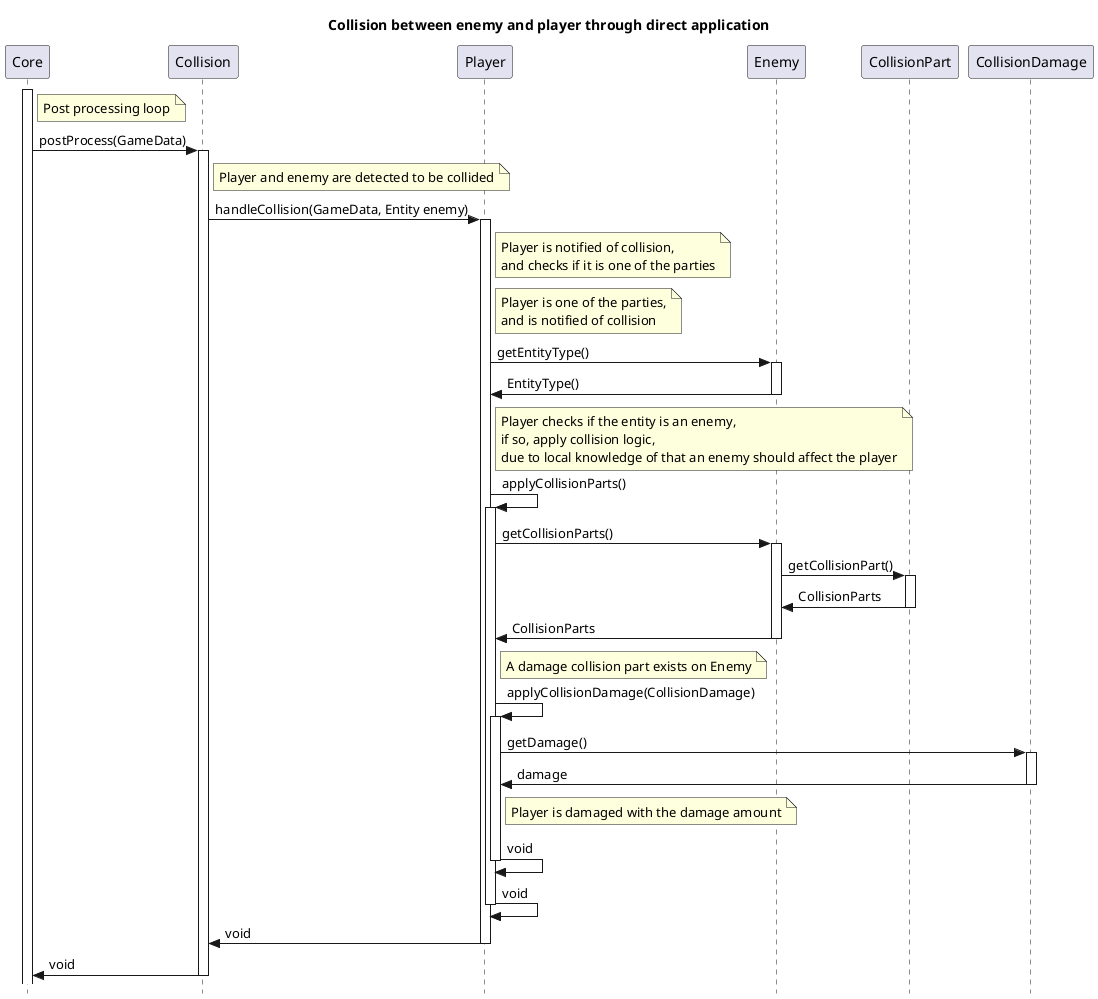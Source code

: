 @startuml Enemy collides with Player through direct application (used)
skinparam style strictuml
title Collision between enemy and player through direct application

activate Core

Note right of Core : Post processing loop

Core -> Collision : postProcess(GameData)
activate Collision

Note right of Collision
    Player and enemy are detected to be collided
end Note

Collision -> Player : handleCollision(GameData, Entity enemy)
activate Player

Note right of Player
    Player is notified of collision,
    and checks if it is one of the parties
end Note

Note right of Player
    Player is one of the parties,
    and is notified of collision
end Note

Player -> Enemy : getEntityType()
activate Enemy
Enemy -> Player : EntityType()
deactivate Enemy

Note right of Player
    Player checks if the entity is an enemy,
    if so, apply collision logic, 
    due to local knowledge of that an enemy should affect the player
end Note

Player -> Player : applyCollisionParts()
activate Player

Player -> Enemy : getCollisionParts()
activate Enemy

Enemy -> CollisionPart : getCollisionPart()
activate CollisionPart
CollisionPart -> Enemy : CollisionParts
deactivate CollisionPart

Enemy -> Player : CollisionParts
deactivate Enemy

Note right of Player
    A damage collision part exists on Enemy
end Note
Player -> Player : applyCollisionDamage(CollisionDamage)
activate Player

Player -> CollisionDamage : getDamage()
activate CollisionDamage
CollisionDamage -> Player : damage
deactivate CollisionDamage

Note right of Player
    Player is damaged with the damage amount
end Note

Player -> Player : void
deactivate Player

Player -> Player : void
deactivate Player

Player -> Collision : void
deactivate Player

Collision -> Core : void
deactivate Collision